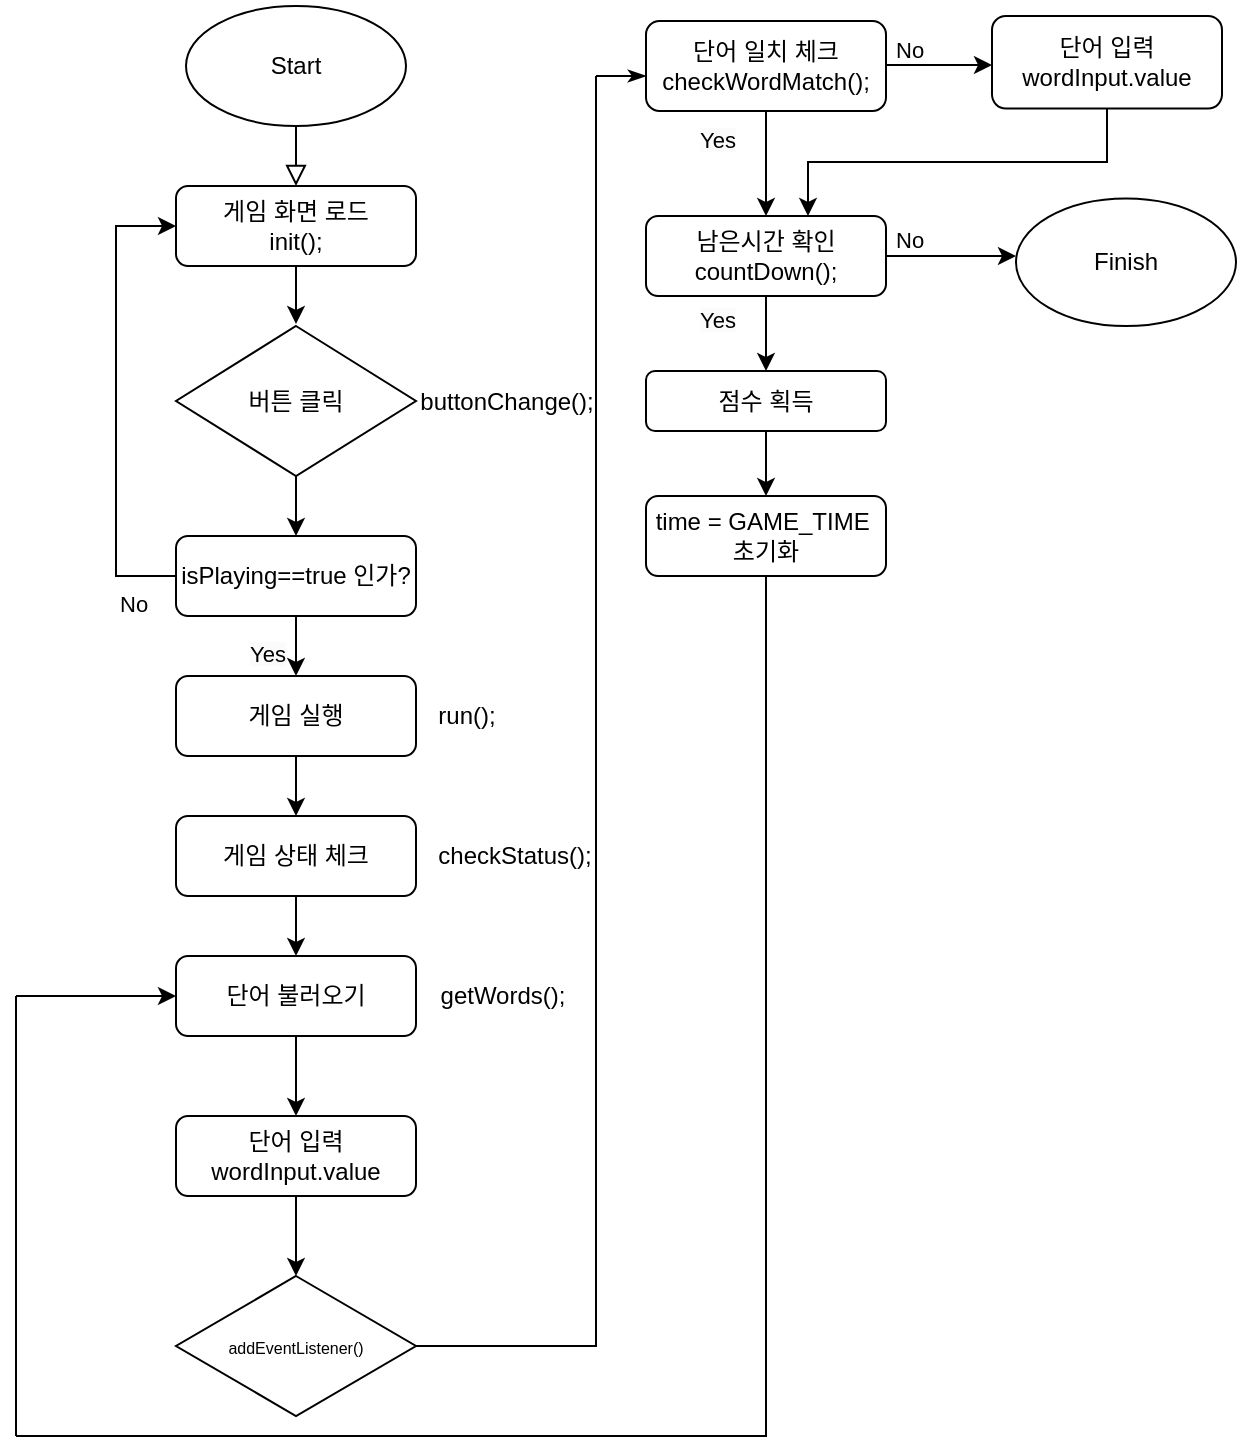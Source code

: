 <mxfile version="20.8.5" type="github">
  <diagram id="C5RBs43oDa-KdzZeNtuy" name="Page-1">
    <mxGraphModel dx="1282" dy="751" grid="1" gridSize="10" guides="1" tooltips="1" connect="1" arrows="1" fold="1" page="1" pageScale="1" pageWidth="980" pageHeight="1390" math="0" shadow="0">
      <root>
        <mxCell id="WIyWlLk6GJQsqaUBKTNV-0" />
        <mxCell id="WIyWlLk6GJQsqaUBKTNV-1" parent="WIyWlLk6GJQsqaUBKTNV-0" />
        <mxCell id="WIyWlLk6GJQsqaUBKTNV-2" value="" style="rounded=0;html=1;jettySize=auto;orthogonalLoop=1;fontSize=11;endArrow=block;endFill=0;endSize=8;strokeWidth=1;shadow=0;labelBackgroundColor=none;edgeStyle=orthogonalEdgeStyle;" parent="WIyWlLk6GJQsqaUBKTNV-1" edge="1">
          <mxGeometry relative="1" as="geometry">
            <mxPoint x="220" y="65" as="sourcePoint" />
            <mxPoint x="220" y="115" as="targetPoint" />
          </mxGeometry>
        </mxCell>
        <mxCell id="TxjsqX_ssU-Fthm4vo7j-15" value="" style="edgeStyle=orthogonalEdgeStyle;rounded=0;orthogonalLoop=1;jettySize=auto;html=1;" edge="1" parent="WIyWlLk6GJQsqaUBKTNV-1" source="WIyWlLk6GJQsqaUBKTNV-7">
          <mxGeometry relative="1" as="geometry">
            <mxPoint x="220" y="184" as="targetPoint" />
          </mxGeometry>
        </mxCell>
        <mxCell id="WIyWlLk6GJQsqaUBKTNV-7" value="게임 화면 로드&lt;br&gt;init();" style="rounded=1;whiteSpace=wrap;html=1;fontSize=12;glass=0;strokeWidth=1;shadow=0;" parent="WIyWlLk6GJQsqaUBKTNV-1" vertex="1">
          <mxGeometry x="160" y="115" width="120" height="40" as="geometry" />
        </mxCell>
        <mxCell id="TxjsqX_ssU-Fthm4vo7j-0" value="Start" style="ellipse;whiteSpace=wrap;html=1;" vertex="1" parent="WIyWlLk6GJQsqaUBKTNV-1">
          <mxGeometry x="165" y="25" width="110" height="60" as="geometry" />
        </mxCell>
        <mxCell id="TxjsqX_ssU-Fthm4vo7j-25" value="" style="edgeStyle=orthogonalEdgeStyle;rounded=0;orthogonalLoop=1;jettySize=auto;html=1;" edge="1" parent="WIyWlLk6GJQsqaUBKTNV-1" source="TxjsqX_ssU-Fthm4vo7j-20" target="TxjsqX_ssU-Fthm4vo7j-24">
          <mxGeometry relative="1" as="geometry" />
        </mxCell>
        <mxCell id="TxjsqX_ssU-Fthm4vo7j-20" value="버튼 클릭" style="rhombus;whiteSpace=wrap;html=1;fillColor=none;" vertex="1" parent="WIyWlLk6GJQsqaUBKTNV-1">
          <mxGeometry x="160" y="185" width="120" height="75" as="geometry" />
        </mxCell>
        <mxCell id="TxjsqX_ssU-Fthm4vo7j-31" value="" style="edgeStyle=orthogonalEdgeStyle;rounded=0;orthogonalLoop=1;jettySize=auto;html=1;" edge="1" parent="WIyWlLk6GJQsqaUBKTNV-1" source="TxjsqX_ssU-Fthm4vo7j-24" target="TxjsqX_ssU-Fthm4vo7j-30">
          <mxGeometry relative="1" as="geometry" />
        </mxCell>
        <mxCell id="TxjsqX_ssU-Fthm4vo7j-24" value="isPlaying==true 인가?" style="rounded=1;whiteSpace=wrap;html=1;fillColor=none;" vertex="1" parent="WIyWlLk6GJQsqaUBKTNV-1">
          <mxGeometry x="160" y="290" width="120" height="40" as="geometry" />
        </mxCell>
        <mxCell id="TxjsqX_ssU-Fthm4vo7j-26" value="run();" style="text;html=1;align=center;verticalAlign=middle;resizable=0;points=[];autosize=1;strokeColor=none;fillColor=none;" vertex="1" parent="WIyWlLk6GJQsqaUBKTNV-1">
          <mxGeometry x="280" y="365" width="50" height="30" as="geometry" />
        </mxCell>
        <mxCell id="TxjsqX_ssU-Fthm4vo7j-53" style="edgeStyle=elbowEdgeStyle;rounded=0;orthogonalLoop=1;jettySize=auto;elbow=vertical;html=1;shadow=0;entryX=0;entryY=0.5;entryDx=0;entryDy=0;exitX=0;exitY=0.5;exitDx=0;exitDy=0;" edge="1" parent="WIyWlLk6GJQsqaUBKTNV-1" source="TxjsqX_ssU-Fthm4vo7j-24" target="WIyWlLk6GJQsqaUBKTNV-7">
          <mxGeometry relative="1" as="geometry">
            <mxPoint x="120" y="60" as="targetPoint" />
            <Array as="points">
              <mxPoint x="130" y="380" />
            </Array>
          </mxGeometry>
        </mxCell>
        <mxCell id="TxjsqX_ssU-Fthm4vo7j-56" value="" style="edgeStyle=elbowEdgeStyle;rounded=0;orthogonalLoop=1;jettySize=auto;elbow=vertical;html=1;shadow=0;" edge="1" parent="WIyWlLk6GJQsqaUBKTNV-1" source="TxjsqX_ssU-Fthm4vo7j-30" target="TxjsqX_ssU-Fthm4vo7j-55">
          <mxGeometry relative="1" as="geometry" />
        </mxCell>
        <mxCell id="TxjsqX_ssU-Fthm4vo7j-30" value="게임 실행" style="whiteSpace=wrap;html=1;fillColor=none;rounded=1;" vertex="1" parent="WIyWlLk6GJQsqaUBKTNV-1">
          <mxGeometry x="160" y="360" width="120" height="40" as="geometry" />
        </mxCell>
        <mxCell id="TxjsqX_ssU-Fthm4vo7j-32" style="edgeStyle=orthogonalEdgeStyle;rounded=0;orthogonalLoop=1;jettySize=auto;html=1;exitX=0.5;exitY=1;exitDx=0;exitDy=0;" edge="1" parent="WIyWlLk6GJQsqaUBKTNV-1" source="TxjsqX_ssU-Fthm4vo7j-30" target="TxjsqX_ssU-Fthm4vo7j-30">
          <mxGeometry relative="1" as="geometry" />
        </mxCell>
        <mxCell id="TxjsqX_ssU-Fthm4vo7j-33" value="&lt;span style=&quot;color: rgb(0, 0, 0); font-family: Helvetica; font-size: 11px; font-style: normal; font-variant-ligatures: normal; font-variant-caps: normal; font-weight: 400; letter-spacing: normal; orphans: 2; text-align: center; text-indent: 0px; text-transform: none; widows: 2; word-spacing: 0px; -webkit-text-stroke-width: 0px; background-color: rgb(251, 251, 251); text-decoration-thickness: initial; text-decoration-style: initial; text-decoration-color: initial; float: none; display: inline !important;&quot;&gt;Yes&lt;/span&gt;" style="text;whiteSpace=wrap;html=1;" vertex="1" parent="WIyWlLk6GJQsqaUBKTNV-1">
          <mxGeometry x="195" y="335" width="50" height="40" as="geometry" />
        </mxCell>
        <mxCell id="TxjsqX_ssU-Fthm4vo7j-54" value="&lt;div style=&quot;text-align: center;&quot;&gt;&lt;span style=&quot;background-color: initial; font-size: 11px;&quot;&gt;No&lt;/span&gt;&lt;/div&gt;" style="text;whiteSpace=wrap;html=1;" vertex="1" parent="WIyWlLk6GJQsqaUBKTNV-1">
          <mxGeometry x="130" y="310" width="50" height="40" as="geometry" />
        </mxCell>
        <mxCell id="TxjsqX_ssU-Fthm4vo7j-59" value="" style="edgeStyle=elbowEdgeStyle;rounded=0;orthogonalLoop=1;jettySize=auto;elbow=vertical;html=1;shadow=0;startArrow=none;" edge="1" parent="WIyWlLk6GJQsqaUBKTNV-1" source="TxjsqX_ssU-Fthm4vo7j-88" target="TxjsqX_ssU-Fthm4vo7j-58">
          <mxGeometry relative="1" as="geometry" />
        </mxCell>
        <mxCell id="TxjsqX_ssU-Fthm4vo7j-90" value="" style="edgeStyle=elbowEdgeStyle;rounded=0;orthogonalLoop=1;jettySize=auto;elbow=vertical;html=1;shadow=0;fontSize=12;startArrow=none;startFill=0;endArrow=classic;endFill=1;" edge="1" parent="WIyWlLk6GJQsqaUBKTNV-1" source="TxjsqX_ssU-Fthm4vo7j-55" target="TxjsqX_ssU-Fthm4vo7j-88">
          <mxGeometry relative="1" as="geometry" />
        </mxCell>
        <mxCell id="TxjsqX_ssU-Fthm4vo7j-55" value="게임 상태 체크" style="whiteSpace=wrap;html=1;fillColor=none;rounded=1;" vertex="1" parent="WIyWlLk6GJQsqaUBKTNV-1">
          <mxGeometry x="160" y="430" width="120" height="40" as="geometry" />
        </mxCell>
        <mxCell id="TxjsqX_ssU-Fthm4vo7j-57" value="checkStatus();" style="text;html=1;align=center;verticalAlign=middle;resizable=0;points=[];autosize=1;strokeColor=none;fillColor=none;" vertex="1" parent="WIyWlLk6GJQsqaUBKTNV-1">
          <mxGeometry x="279" y="435" width="100" height="30" as="geometry" />
        </mxCell>
        <mxCell id="TxjsqX_ssU-Fthm4vo7j-66" style="edgeStyle=elbowEdgeStyle;rounded=0;orthogonalLoop=1;jettySize=auto;elbow=vertical;html=1;shadow=0;endArrow=none;endFill=0;exitX=1;exitY=0.5;exitDx=0;exitDy=0;" edge="1" parent="WIyWlLk6GJQsqaUBKTNV-1" source="TxjsqX_ssU-Fthm4vo7j-75">
          <mxGeometry relative="1" as="geometry">
            <mxPoint x="370" y="60" as="targetPoint" />
            <Array as="points">
              <mxPoint x="370" y="695" />
              <mxPoint x="380" y="520" />
              <mxPoint x="330" y="520" />
            </Array>
          </mxGeometry>
        </mxCell>
        <mxCell id="TxjsqX_ssU-Fthm4vo7j-78" value="" style="edgeStyle=elbowEdgeStyle;rounded=0;orthogonalLoop=1;jettySize=auto;elbow=vertical;html=1;shadow=0;startArrow=none;startFill=0;endArrow=classic;endFill=1;" edge="1" parent="WIyWlLk6GJQsqaUBKTNV-1" source="TxjsqX_ssU-Fthm4vo7j-58" target="TxjsqX_ssU-Fthm4vo7j-75">
          <mxGeometry relative="1" as="geometry" />
        </mxCell>
        <mxCell id="TxjsqX_ssU-Fthm4vo7j-58" value="단어 입력&lt;br&gt;wordInput.value" style="whiteSpace=wrap;html=1;fillColor=none;rounded=1;" vertex="1" parent="WIyWlLk6GJQsqaUBKTNV-1">
          <mxGeometry x="160" y="580" width="120" height="40" as="geometry" />
        </mxCell>
        <mxCell id="TxjsqX_ssU-Fthm4vo7j-71" value="" style="edgeStyle=elbowEdgeStyle;rounded=0;orthogonalLoop=1;jettySize=auto;elbow=vertical;html=1;shadow=0;endArrow=none;endFill=0;startArrow=classicThin;startFill=1;" edge="1" parent="WIyWlLk6GJQsqaUBKTNV-1" source="TxjsqX_ssU-Fthm4vo7j-62">
          <mxGeometry relative="1" as="geometry">
            <mxPoint x="370" y="60" as="targetPoint" />
          </mxGeometry>
        </mxCell>
        <mxCell id="TxjsqX_ssU-Fthm4vo7j-94" value="" style="edgeStyle=elbowEdgeStyle;rounded=0;orthogonalLoop=1;jettySize=auto;elbow=vertical;html=1;shadow=0;fontSize=12;startArrow=none;startFill=0;endArrow=classic;endFill=1;" edge="1" parent="WIyWlLk6GJQsqaUBKTNV-1" source="TxjsqX_ssU-Fthm4vo7j-62" target="TxjsqX_ssU-Fthm4vo7j-92">
          <mxGeometry relative="1" as="geometry" />
        </mxCell>
        <mxCell id="TxjsqX_ssU-Fthm4vo7j-121" value="" style="edgeStyle=elbowEdgeStyle;rounded=0;orthogonalLoop=1;jettySize=auto;elbow=vertical;html=1;shadow=0;fontSize=12;startArrow=none;startFill=0;endArrow=classic;endFill=1;" edge="1" parent="WIyWlLk6GJQsqaUBKTNV-1" source="TxjsqX_ssU-Fthm4vo7j-62" target="TxjsqX_ssU-Fthm4vo7j-120">
          <mxGeometry relative="1" as="geometry" />
        </mxCell>
        <mxCell id="TxjsqX_ssU-Fthm4vo7j-62" value="단어 일치 체크&lt;br&gt;checkWordMatch();" style="rounded=1;whiteSpace=wrap;html=1;fillColor=none;" vertex="1" parent="WIyWlLk6GJQsqaUBKTNV-1">
          <mxGeometry x="395" y="32.5" width="120" height="45" as="geometry" />
        </mxCell>
        <mxCell id="TxjsqX_ssU-Fthm4vo7j-75" value="&lt;font style=&quot;font-size: 8px;&quot;&gt;addEventListener()&lt;/font&gt;" style="rhombus;whiteSpace=wrap;html=1;fillColor=none;" vertex="1" parent="WIyWlLk6GJQsqaUBKTNV-1">
          <mxGeometry x="160" y="660" width="120" height="70" as="geometry" />
        </mxCell>
        <mxCell id="TxjsqX_ssU-Fthm4vo7j-81" value="&lt;font style=&quot;font-size: 12px;&quot;&gt;buttonChange();&lt;/font&gt;" style="text;html=1;align=center;verticalAlign=middle;resizable=0;points=[];autosize=1;strokeColor=none;fillColor=none;fontSize=8;" vertex="1" parent="WIyWlLk6GJQsqaUBKTNV-1">
          <mxGeometry x="270" y="207.5" width="110" height="30" as="geometry" />
        </mxCell>
        <mxCell id="TxjsqX_ssU-Fthm4vo7j-86" value="" style="edgeStyle=elbowEdgeStyle;rounded=0;orthogonalLoop=1;jettySize=auto;elbow=vertical;html=1;shadow=0;fontSize=12;startArrow=none;startFill=0;endArrow=classic;endFill=1;" edge="1" parent="WIyWlLk6GJQsqaUBKTNV-1" source="TxjsqX_ssU-Fthm4vo7j-114" target="TxjsqX_ssU-Fthm4vo7j-85">
          <mxGeometry relative="1" as="geometry">
            <mxPoint x="455" y="262.5" as="sourcePoint" />
          </mxGeometry>
        </mxCell>
        <mxCell id="TxjsqX_ssU-Fthm4vo7j-84" value="&lt;span style=&quot;color: rgb(0, 0, 0); font-family: Helvetica; font-size: 11px; font-style: normal; font-variant-ligatures: normal; font-variant-caps: normal; font-weight: 400; letter-spacing: normal; orphans: 2; text-align: center; text-indent: 0px; text-transform: none; widows: 2; word-spacing: 0px; -webkit-text-stroke-width: 0px; background-color: rgb(251, 251, 251); text-decoration-thickness: initial; text-decoration-style: initial; text-decoration-color: initial; float: none; display: inline !important;&quot;&gt;Yes&lt;/span&gt;" style="text;whiteSpace=wrap;html=1;" vertex="1" parent="WIyWlLk6GJQsqaUBKTNV-1">
          <mxGeometry x="420" y="167.5" width="50" height="40" as="geometry" />
        </mxCell>
        <mxCell id="TxjsqX_ssU-Fthm4vo7j-132" style="edgeStyle=elbowEdgeStyle;rounded=0;orthogonalLoop=1;jettySize=auto;elbow=vertical;html=1;shadow=0;fontSize=12;startArrow=none;startFill=0;endArrow=none;endFill=0;" edge="1" parent="WIyWlLk6GJQsqaUBKTNV-1" source="TxjsqX_ssU-Fthm4vo7j-85">
          <mxGeometry relative="1" as="geometry">
            <mxPoint x="440" y="740" as="targetPoint" />
            <Array as="points">
              <mxPoint x="455" y="740" />
              <mxPoint x="455" y="650" />
              <mxPoint x="455" y="590" />
              <mxPoint x="455" y="370" />
              <mxPoint x="455" y="340" />
              <mxPoint x="440" y="750" />
              <mxPoint x="440" y="720" />
              <mxPoint x="440" y="610" />
            </Array>
          </mxGeometry>
        </mxCell>
        <mxCell id="TxjsqX_ssU-Fthm4vo7j-85" value="time = GAME_TIME&amp;nbsp;&lt;br&gt;초기화" style="whiteSpace=wrap;html=1;fillColor=none;rounded=1;" vertex="1" parent="WIyWlLk6GJQsqaUBKTNV-1">
          <mxGeometry x="395" y="270" width="120" height="40" as="geometry" />
        </mxCell>
        <mxCell id="TxjsqX_ssU-Fthm4vo7j-133" style="edgeStyle=elbowEdgeStyle;rounded=0;orthogonalLoop=1;jettySize=auto;elbow=vertical;html=1;shadow=0;fontSize=12;startArrow=classic;startFill=1;endArrow=none;endFill=0;" edge="1" parent="WIyWlLk6GJQsqaUBKTNV-1" source="TxjsqX_ssU-Fthm4vo7j-88">
          <mxGeometry relative="1" as="geometry">
            <mxPoint x="80" y="520" as="targetPoint" />
          </mxGeometry>
        </mxCell>
        <mxCell id="TxjsqX_ssU-Fthm4vo7j-88" value="단어 불러오기" style="rounded=1;whiteSpace=wrap;html=1;fontSize=12;fillColor=none;" vertex="1" parent="WIyWlLk6GJQsqaUBKTNV-1">
          <mxGeometry x="160" y="500" width="120" height="40" as="geometry" />
        </mxCell>
        <mxCell id="TxjsqX_ssU-Fthm4vo7j-91" value="getWords();" style="text;html=1;align=center;verticalAlign=middle;resizable=0;points=[];autosize=1;strokeColor=none;fillColor=none;fontSize=12;" vertex="1" parent="WIyWlLk6GJQsqaUBKTNV-1">
          <mxGeometry x="278" y="505" width="90" height="30" as="geometry" />
        </mxCell>
        <mxCell id="TxjsqX_ssU-Fthm4vo7j-118" style="edgeStyle=elbowEdgeStyle;rounded=0;orthogonalLoop=1;jettySize=auto;elbow=vertical;html=1;entryX=0.5;entryY=0;entryDx=0;entryDy=0;shadow=0;fontSize=12;startArrow=none;startFill=0;endArrow=classic;endFill=1;" edge="1" parent="WIyWlLk6GJQsqaUBKTNV-1" source="TxjsqX_ssU-Fthm4vo7j-92" target="TxjsqX_ssU-Fthm4vo7j-114">
          <mxGeometry relative="1" as="geometry" />
        </mxCell>
        <mxCell id="TxjsqX_ssU-Fthm4vo7j-126" value="" style="edgeStyle=elbowEdgeStyle;rounded=0;orthogonalLoop=1;jettySize=auto;elbow=vertical;html=1;shadow=0;fontSize=12;startArrow=none;startFill=0;endArrow=classic;endFill=1;" edge="1" parent="WIyWlLk6GJQsqaUBKTNV-1" source="TxjsqX_ssU-Fthm4vo7j-92">
          <mxGeometry relative="1" as="geometry">
            <mxPoint x="580" y="150" as="targetPoint" />
            <Array as="points">
              <mxPoint x="530" y="150" />
            </Array>
          </mxGeometry>
        </mxCell>
        <mxCell id="TxjsqX_ssU-Fthm4vo7j-92" value="남은시간 확인&lt;br&gt;countDown();" style="rounded=1;whiteSpace=wrap;html=1;fontSize=12;fillColor=none;" vertex="1" parent="WIyWlLk6GJQsqaUBKTNV-1">
          <mxGeometry x="395" y="130" width="120" height="40" as="geometry" />
        </mxCell>
        <mxCell id="TxjsqX_ssU-Fthm4vo7j-106" value="&lt;div style=&quot;text-align: center;&quot;&gt;&lt;span style=&quot;background-color: initial; font-size: 11px;&quot;&gt;No&lt;/span&gt;&lt;/div&gt;" style="text;whiteSpace=wrap;html=1;" vertex="1" parent="WIyWlLk6GJQsqaUBKTNV-1">
          <mxGeometry x="518" y="127.5" width="50" height="40" as="geometry" />
        </mxCell>
        <mxCell id="TxjsqX_ssU-Fthm4vo7j-114" value="점수 획득" style="rounded=1;whiteSpace=wrap;html=1;fontSize=12;fillColor=none;" vertex="1" parent="WIyWlLk6GJQsqaUBKTNV-1">
          <mxGeometry x="395" y="207.5" width="120" height="30" as="geometry" />
        </mxCell>
        <mxCell id="TxjsqX_ssU-Fthm4vo7j-130" style="edgeStyle=elbowEdgeStyle;rounded=0;orthogonalLoop=1;jettySize=auto;elbow=vertical;html=1;shadow=0;fontSize=12;startArrow=none;startFill=0;endArrow=classic;endFill=1;" edge="1" parent="WIyWlLk6GJQsqaUBKTNV-1" source="TxjsqX_ssU-Fthm4vo7j-120">
          <mxGeometry relative="1" as="geometry">
            <mxPoint x="476" y="130" as="targetPoint" />
          </mxGeometry>
        </mxCell>
        <mxCell id="TxjsqX_ssU-Fthm4vo7j-120" value="단어 입력&lt;br&gt;wordInput.value" style="whiteSpace=wrap;html=1;fillColor=none;rounded=1;" vertex="1" parent="WIyWlLk6GJQsqaUBKTNV-1">
          <mxGeometry x="568" y="30" width="115" height="46.25" as="geometry" />
        </mxCell>
        <mxCell id="TxjsqX_ssU-Fthm4vo7j-122" value="&lt;span style=&quot;color: rgb(0, 0, 0); font-family: Helvetica; font-size: 11px; font-style: normal; font-variant-ligatures: normal; font-variant-caps: normal; font-weight: 400; letter-spacing: normal; orphans: 2; text-align: center; text-indent: 0px; text-transform: none; widows: 2; word-spacing: 0px; -webkit-text-stroke-width: 0px; background-color: rgb(251, 251, 251); text-decoration-thickness: initial; text-decoration-style: initial; text-decoration-color: initial; float: none; display: inline !important;&quot;&gt;Yes&lt;/span&gt;" style="text;whiteSpace=wrap;html=1;" vertex="1" parent="WIyWlLk6GJQsqaUBKTNV-1">
          <mxGeometry x="420" y="77.5" width="50" height="40" as="geometry" />
        </mxCell>
        <mxCell id="TxjsqX_ssU-Fthm4vo7j-123" value="&lt;div style=&quot;text-align: center;&quot;&gt;&lt;span style=&quot;background-color: initial; font-size: 11px;&quot;&gt;No&lt;/span&gt;&lt;/div&gt;" style="text;whiteSpace=wrap;html=1;" vertex="1" parent="WIyWlLk6GJQsqaUBKTNV-1">
          <mxGeometry x="518" y="32.5" width="50" height="40" as="geometry" />
        </mxCell>
        <mxCell id="TxjsqX_ssU-Fthm4vo7j-128" value="Finish" style="ellipse;whiteSpace=wrap;html=1;fontSize=12;fillColor=none;" vertex="1" parent="WIyWlLk6GJQsqaUBKTNV-1">
          <mxGeometry x="580" y="121.25" width="110" height="63.75" as="geometry" />
        </mxCell>
        <mxCell id="TxjsqX_ssU-Fthm4vo7j-134" value="" style="endArrow=none;html=1;rounded=0;shadow=0;fontSize=12;elbow=vertical;" edge="1" parent="WIyWlLk6GJQsqaUBKTNV-1">
          <mxGeometry width="50" height="50" relative="1" as="geometry">
            <mxPoint x="80" y="740" as="sourcePoint" />
            <mxPoint x="80" y="520" as="targetPoint" />
          </mxGeometry>
        </mxCell>
        <mxCell id="TxjsqX_ssU-Fthm4vo7j-135" value="" style="endArrow=none;html=1;rounded=0;shadow=0;fontSize=12;elbow=vertical;" edge="1" parent="WIyWlLk6GJQsqaUBKTNV-1">
          <mxGeometry width="50" height="50" relative="1" as="geometry">
            <mxPoint x="80" y="740" as="sourcePoint" />
            <mxPoint x="440" y="740" as="targetPoint" />
          </mxGeometry>
        </mxCell>
        <mxCell id="TxjsqX_ssU-Fthm4vo7j-137" style="edgeStyle=elbowEdgeStyle;rounded=0;orthogonalLoop=1;jettySize=auto;elbow=vertical;html=1;exitX=0.5;exitY=0;exitDx=0;exitDy=0;shadow=0;fontSize=12;startArrow=classic;startFill=1;endArrow=none;endFill=0;" edge="1" parent="WIyWlLk6GJQsqaUBKTNV-1" source="TxjsqX_ssU-Fthm4vo7j-120" target="TxjsqX_ssU-Fthm4vo7j-120">
          <mxGeometry relative="1" as="geometry" />
        </mxCell>
      </root>
    </mxGraphModel>
  </diagram>
</mxfile>
